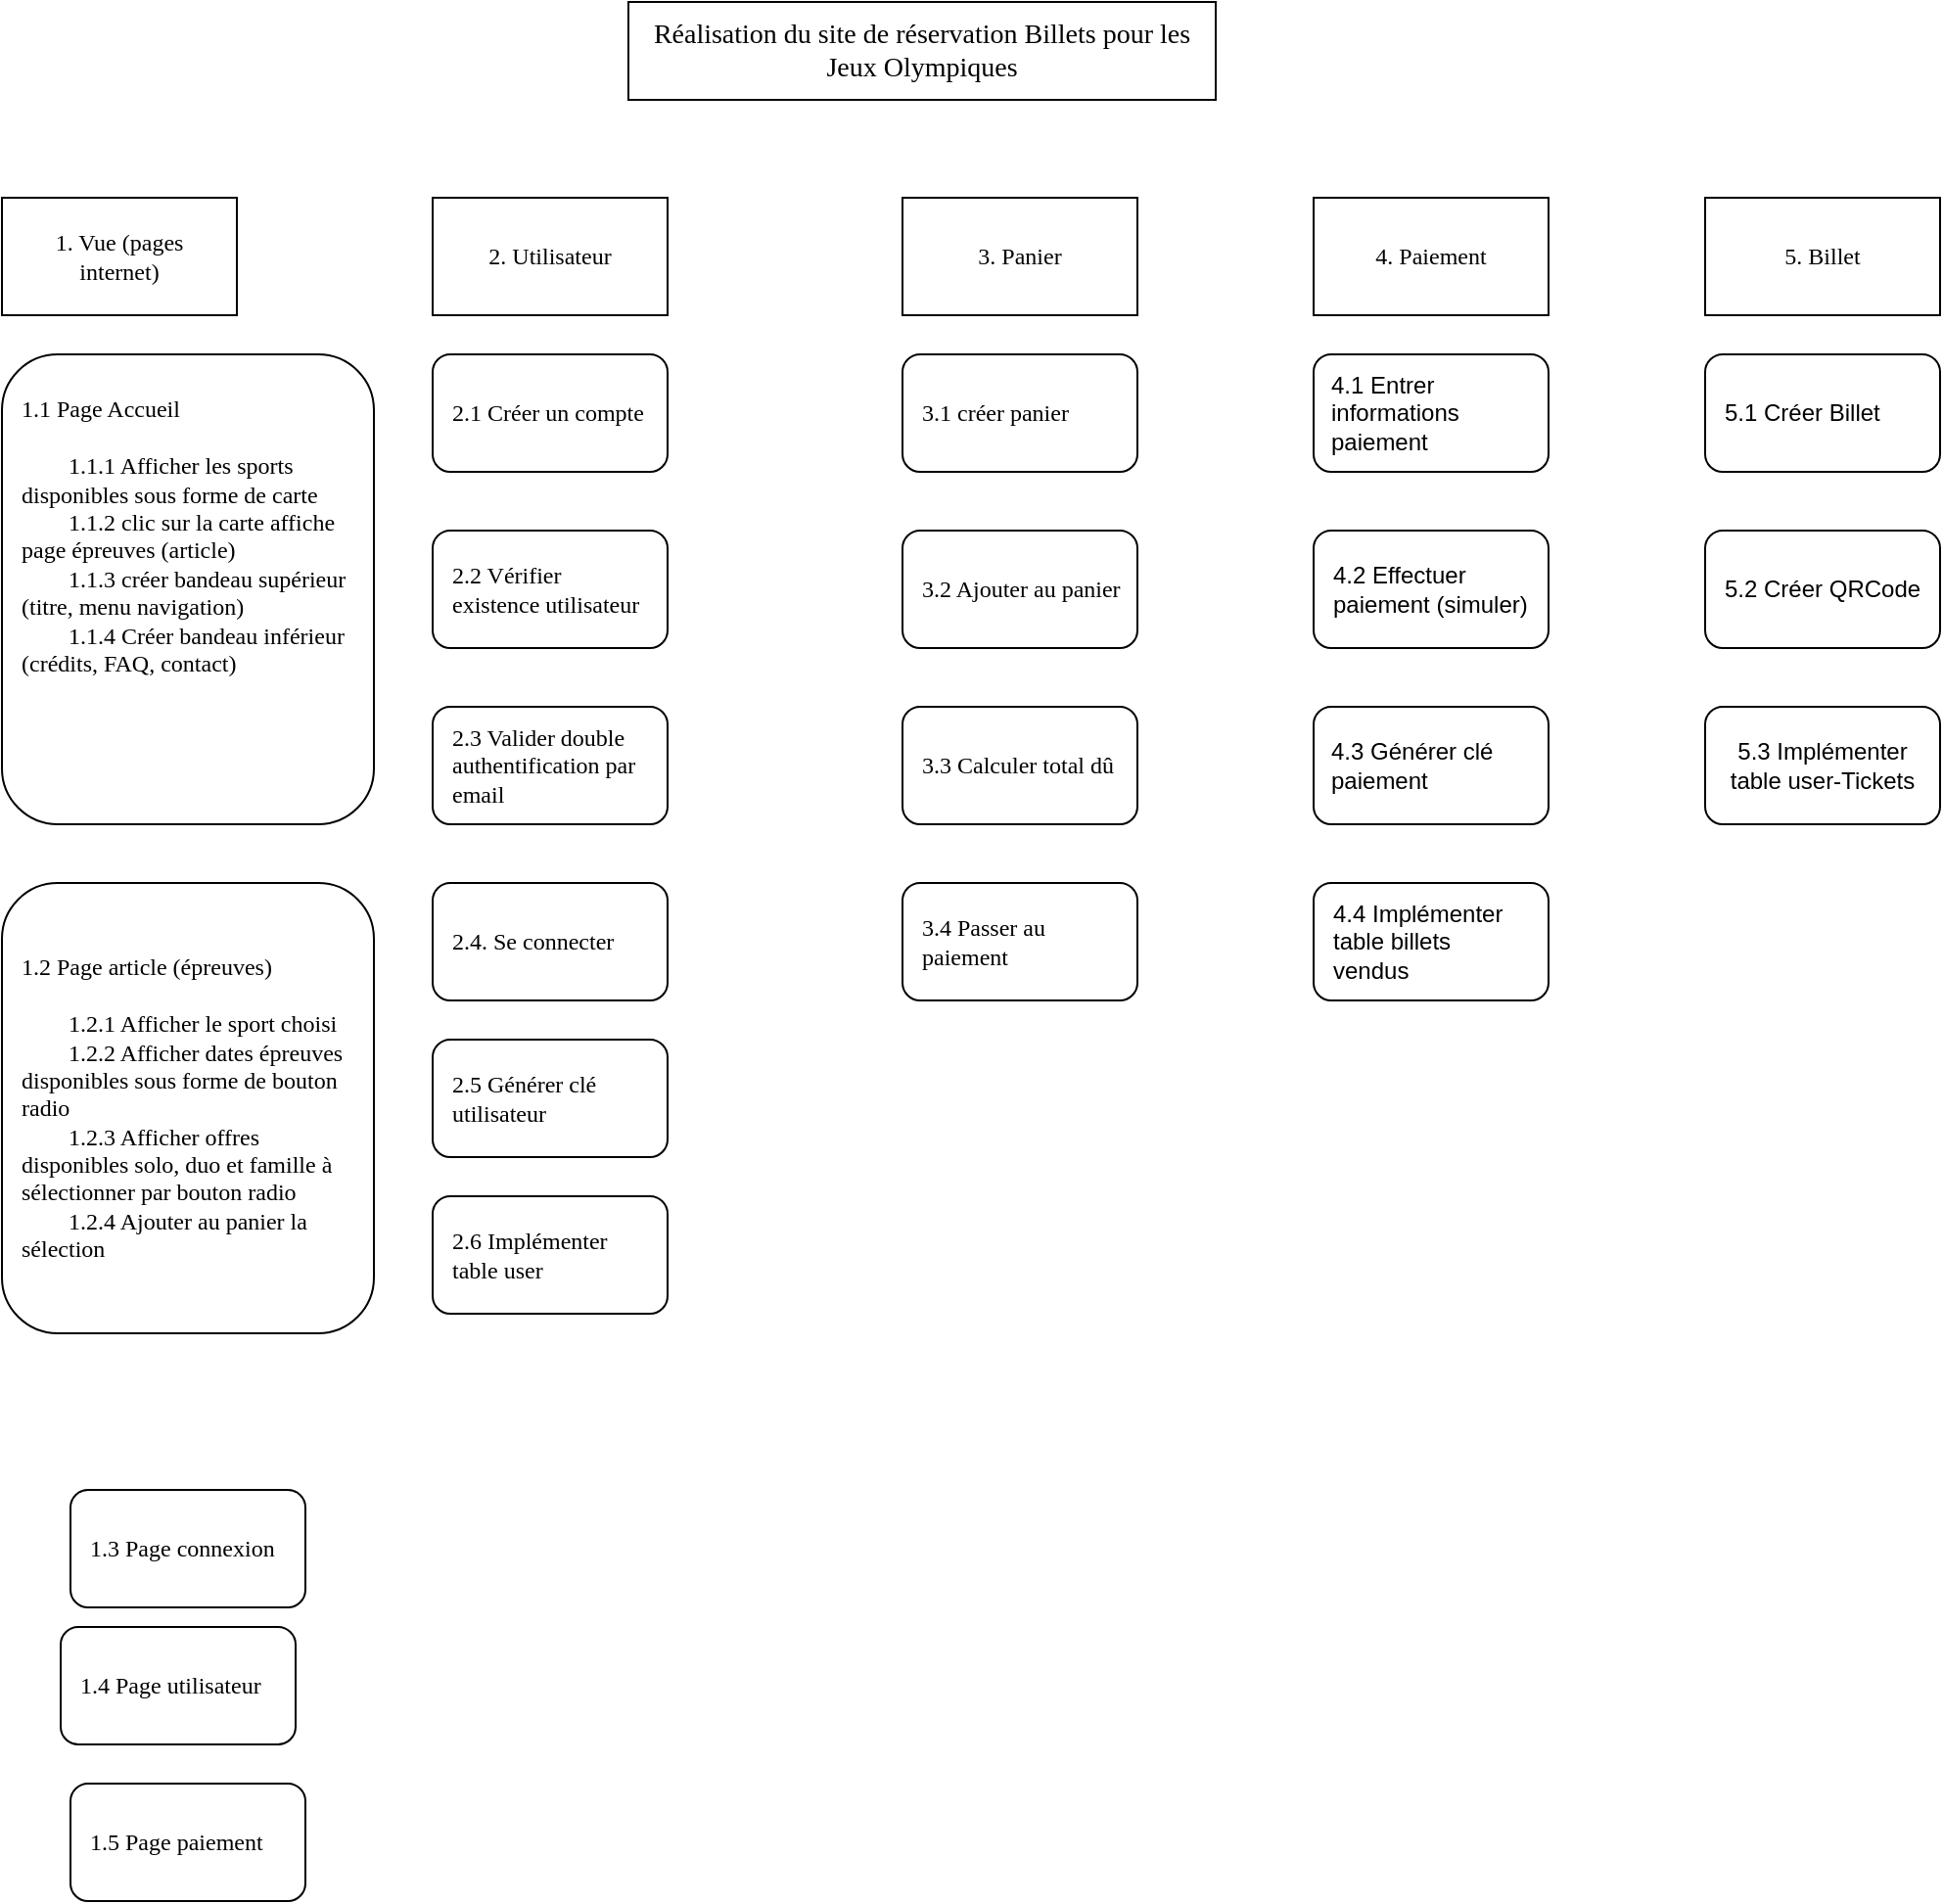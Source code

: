 <mxfile version="24.2.5" type="github">
  <diagram name="Page-1" id="QU1jY9Tkd8GwuoRYvhUv">
    <mxGraphModel dx="794" dy="386" grid="1" gridSize="10" guides="1" tooltips="1" connect="1" arrows="1" fold="1" page="1" pageScale="1" pageWidth="827" pageHeight="1169" math="0" shadow="0">
      <root>
        <mxCell id="0" />
        <mxCell id="1" parent="0" />
        <mxCell id="j6DFhhQBlQ9trEZJzmF2-1" value="Réalisation du site de réservation Billets pour les Jeux Olympiques " style="rounded=0;whiteSpace=wrap;html=1;align=center;verticalAlign=middle;fontSize=14;fontFamily=Verdana;spacingLeft=8;spacingRight=8;" vertex="1" parent="1">
          <mxGeometry x="330" y="30" width="300" height="50" as="geometry" />
        </mxCell>
        <mxCell id="j6DFhhQBlQ9trEZJzmF2-2" value="1. Vue (pages internet) " style="rounded=0;whiteSpace=wrap;html=1;align=center;fontFamily=Verdana;spacingLeft=8;spacingRight=8;" vertex="1" parent="1">
          <mxGeometry x="10" y="130" width="120" height="60" as="geometry" />
        </mxCell>
        <mxCell id="j6DFhhQBlQ9trEZJzmF2-3" value="2. Utilisateur " style="rounded=0;whiteSpace=wrap;html=1;align=center;fontFamily=Verdana;spacingLeft=8;spacingRight=8;" vertex="1" parent="1">
          <mxGeometry x="230" y="130" width="120" height="60" as="geometry" />
        </mxCell>
        <mxCell id="j6DFhhQBlQ9trEZJzmF2-5" value="3. Panier " style="rounded=0;whiteSpace=wrap;html=1;align=center;fontFamily=Verdana;spacingLeft=8;spacingRight=8;" vertex="1" parent="1">
          <mxGeometry x="470" y="130" width="120" height="60" as="geometry" />
        </mxCell>
        <mxCell id="j6DFhhQBlQ9trEZJzmF2-6" value="4. Paiement" style="rounded=0;whiteSpace=wrap;html=1;align=center;fontFamily=Verdana;spacingLeft=8;spacingRight=8;" vertex="1" parent="1">
          <mxGeometry x="680" y="130" width="120" height="60" as="geometry" />
        </mxCell>
        <mxCell id="j6DFhhQBlQ9trEZJzmF2-7" value="5. Billet" style="rounded=0;whiteSpace=wrap;html=1;align=center;fontFamily=Verdana;spacingLeft=8;spacingRight=8;" vertex="1" parent="1">
          <mxGeometry x="880" y="130" width="120" height="60" as="geometry" />
        </mxCell>
        <mxCell id="j6DFhhQBlQ9trEZJzmF2-8" value="&lt;div&gt;&lt;br&gt;&lt;/div&gt;&lt;div&gt;1.1 Page Accueil&lt;/div&gt;&lt;div&gt;&amp;nbsp;&lt;br&gt;&lt;/div&gt;&lt;div&gt;&amp;nbsp;&lt;span style=&quot;white-space: pre;&quot;&gt;&#x9;&lt;/span&gt;1.1.1 Afficher les sports disponibles sous forme de carte &lt;br&gt;&lt;/div&gt;&lt;div&gt;&lt;span style=&quot;white-space: pre;&quot;&gt;&#x9;&lt;/span&gt;1.1.2 clic sur la carte affiche page épreuves (article)&lt;/div&gt;&lt;div&gt;&lt;span style=&quot;white-space: pre;&quot;&gt;&#x9;&lt;/span&gt;1.1.3 créer bandeau supérieur (titre, menu navigation)&lt;/div&gt;&lt;div&gt;&lt;span style=&quot;white-space: pre;&quot;&gt;&#x9;&lt;/span&gt;1.1.4 Créer bandeau inférieur (crédits, FAQ, contact)&lt;br&gt;&lt;/div&gt;" style="rounded=1;whiteSpace=wrap;html=1;align=left;fontFamily=Verdana;verticalAlign=top;spacingLeft=8;spacingRight=8;" vertex="1" parent="1">
          <mxGeometry x="10" y="210" width="190" height="240" as="geometry" />
        </mxCell>
        <mxCell id="j6DFhhQBlQ9trEZJzmF2-9" value="&lt;div&gt;1.2 Page article (épreuves)&lt;/div&gt;&lt;div&gt;&lt;br&gt;&lt;/div&gt;&lt;div&gt;&lt;span style=&quot;white-space: pre;&quot;&gt;&#x9;&lt;/span&gt;1.2.1 Afficher le sport choisi &lt;br&gt;&lt;/div&gt;&lt;div&gt;&lt;span style=&quot;white-space: pre;&quot;&gt;&#x9;&lt;/span&gt;1.2.2 Afficher dates épreuves disponibles sous forme de bouton radio&lt;/div&gt;&lt;div&gt;&lt;span style=&quot;white-space: pre;&quot;&gt;&#x9;&lt;/span&gt;1.2.3 Afficher offres disponibles solo, duo et famille à sélectionner par bouton radio&lt;/div&gt;&lt;div&gt;&lt;span style=&quot;white-space: pre;&quot;&gt;&#x9;&lt;/span&gt;1.2.4 Ajouter au panier la sélection&lt;br&gt;&lt;/div&gt;" style="rounded=1;whiteSpace=wrap;html=1;align=left;fontFamily=Verdana;spacingLeft=8;spacingRight=8;" vertex="1" parent="1">
          <mxGeometry x="10" y="480" width="190" height="230" as="geometry" />
        </mxCell>
        <mxCell id="j6DFhhQBlQ9trEZJzmF2-10" value="1.3 Page connexion" style="rounded=1;whiteSpace=wrap;html=1;align=left;fontFamily=Verdana;spacingLeft=8;spacingRight=8;" vertex="1" parent="1">
          <mxGeometry x="45" y="790" width="120" height="60" as="geometry" />
        </mxCell>
        <mxCell id="j6DFhhQBlQ9trEZJzmF2-11" value="1.4 Page utilisateur" style="rounded=1;whiteSpace=wrap;html=1;align=left;fontFamily=Verdana;spacingLeft=8;spacingRight=8;" vertex="1" parent="1">
          <mxGeometry x="40" y="860" width="120" height="60" as="geometry" />
        </mxCell>
        <mxCell id="j6DFhhQBlQ9trEZJzmF2-12" value="1.5 Page paiement" style="rounded=1;whiteSpace=wrap;html=1;align=left;fontFamily=Verdana;spacingLeft=8;spacingRight=8;" vertex="1" parent="1">
          <mxGeometry x="45" y="940" width="120" height="60" as="geometry" />
        </mxCell>
        <mxCell id="j6DFhhQBlQ9trEZJzmF2-13" value="2.1 Créer un compte " style="rounded=1;whiteSpace=wrap;html=1;align=left;fontFamily=Verdana;spacingLeft=8;spacingRight=8;" vertex="1" parent="1">
          <mxGeometry x="230" y="210" width="120" height="60" as="geometry" />
        </mxCell>
        <mxCell id="j6DFhhQBlQ9trEZJzmF2-14" value="2.2 Vérifier existence utilisateur" style="rounded=1;whiteSpace=wrap;html=1;align=left;fontFamily=Verdana;spacingLeft=8;spacingRight=8;" vertex="1" parent="1">
          <mxGeometry x="230" y="300" width="120" height="60" as="geometry" />
        </mxCell>
        <mxCell id="j6DFhhQBlQ9trEZJzmF2-15" value="2.3 Valider double authentification par email" style="rounded=1;whiteSpace=wrap;html=1;align=left;fontFamily=Verdana;spacingLeft=8;spacingRight=8;" vertex="1" parent="1">
          <mxGeometry x="230" y="390" width="120" height="60" as="geometry" />
        </mxCell>
        <mxCell id="j6DFhhQBlQ9trEZJzmF2-16" value="2.4. Se connecter " style="rounded=1;whiteSpace=wrap;html=1;align=left;fontFamily=Verdana;spacingLeft=8;spacingRight=8;" vertex="1" parent="1">
          <mxGeometry x="230" y="480" width="120" height="60" as="geometry" />
        </mxCell>
        <mxCell id="j6DFhhQBlQ9trEZJzmF2-17" value="2.5 Générer clé utilisateur " style="rounded=1;whiteSpace=wrap;html=1;align=left;fontFamily=Verdana;spacingLeft=8;spacingRight=8;" vertex="1" parent="1">
          <mxGeometry x="230" y="560" width="120" height="60" as="geometry" />
        </mxCell>
        <mxCell id="j6DFhhQBlQ9trEZJzmF2-18" value="2.6 Implémenter table user" style="rounded=1;whiteSpace=wrap;html=1;align=left;fontFamily=Verdana;spacingLeft=8;spacingRight=8;" vertex="1" parent="1">
          <mxGeometry x="230" y="640" width="120" height="60" as="geometry" />
        </mxCell>
        <mxCell id="j6DFhhQBlQ9trEZJzmF2-19" value="3.1 créer panier " style="rounded=1;whiteSpace=wrap;html=1;align=left;fontFamily=Verdana;spacingLeft=8;spacingRight=8;" vertex="1" parent="1">
          <mxGeometry x="470" y="210" width="120" height="60" as="geometry" />
        </mxCell>
        <mxCell id="j6DFhhQBlQ9trEZJzmF2-20" value="3.2 Ajouter au panier " style="rounded=1;whiteSpace=wrap;html=1;align=left;fontFamily=Verdana;spacingLeft=8;spacingRight=8;" vertex="1" parent="1">
          <mxGeometry x="470" y="300" width="120" height="60" as="geometry" />
        </mxCell>
        <mxCell id="j6DFhhQBlQ9trEZJzmF2-21" value="3.3 Calculer total dû" style="rounded=1;whiteSpace=wrap;html=1;align=left;fontFamily=Verdana;spacingLeft=8;spacingRight=8;" vertex="1" parent="1">
          <mxGeometry x="470" y="390" width="120" height="60" as="geometry" />
        </mxCell>
        <mxCell id="j6DFhhQBlQ9trEZJzmF2-22" value="3.4 Passer au paiement" style="rounded=1;whiteSpace=wrap;html=1;align=left;fontFamily=Verdana;spacingLeft=8;spacingRight=8;" vertex="1" parent="1">
          <mxGeometry x="470" y="480" width="120" height="60" as="geometry" />
        </mxCell>
        <mxCell id="j6DFhhQBlQ9trEZJzmF2-23" value="&lt;div align=&quot;left&quot;&gt;4.1 Entrer informations paiement&lt;br&gt;&lt;/div&gt;" style="rounded=1;whiteSpace=wrap;html=1;spacingLeft=8;spacingRight=8;" vertex="1" parent="1">
          <mxGeometry x="680" y="210" width="120" height="60" as="geometry" />
        </mxCell>
        <mxCell id="j6DFhhQBlQ9trEZJzmF2-24" value="4.2 Effectuer paiement (simuler)" style="rounded=1;whiteSpace=wrap;html=1;align=left;spacingLeft=8;spacingRight=8;" vertex="1" parent="1">
          <mxGeometry x="680" y="300" width="120" height="60" as="geometry" />
        </mxCell>
        <mxCell id="j6DFhhQBlQ9trEZJzmF2-25" value="&lt;div align=&quot;left&quot;&gt;4.3 Générer clé paiement&lt;br&gt;&lt;/div&gt;" style="rounded=1;whiteSpace=wrap;html=1;spacingLeft=8;spacingRight=8;" vertex="1" parent="1">
          <mxGeometry x="680" y="390" width="120" height="60" as="geometry" />
        </mxCell>
        <mxCell id="j6DFhhQBlQ9trEZJzmF2-26" value="&lt;div align=&quot;left&quot;&gt;4.4 Implémenter table billets vendus &lt;/div&gt;" style="rounded=1;whiteSpace=wrap;html=1;align=left;spacingLeft=8;spacingRight=8;" vertex="1" parent="1">
          <mxGeometry x="680" y="480" width="120" height="60" as="geometry" />
        </mxCell>
        <mxCell id="j6DFhhQBlQ9trEZJzmF2-27" value="&lt;div align=&quot;left&quot;&gt;5.1 Créer Billet&lt;br&gt;&lt;/div&gt;" style="rounded=1;whiteSpace=wrap;html=1;align=left;spacingLeft=8;spacingRight=8;" vertex="1" parent="1">
          <mxGeometry x="880" y="210" width="120" height="60" as="geometry" />
        </mxCell>
        <mxCell id="j6DFhhQBlQ9trEZJzmF2-28" value="&lt;div&gt;5.2 Créer QRCode&lt;br&gt;&lt;/div&gt;" style="rounded=1;whiteSpace=wrap;html=1;align=left;spacingLeft=8;spacingRight=8;" vertex="1" parent="1">
          <mxGeometry x="880" y="300" width="120" height="60" as="geometry" />
        </mxCell>
        <mxCell id="j6DFhhQBlQ9trEZJzmF2-29" value="5.3 Implémenter table user-Tickets" style="rounded=1;whiteSpace=wrap;html=1;spacingLeft=8;spacingRight=8;" vertex="1" parent="1">
          <mxGeometry x="880" y="390" width="120" height="60" as="geometry" />
        </mxCell>
      </root>
    </mxGraphModel>
  </diagram>
</mxfile>
